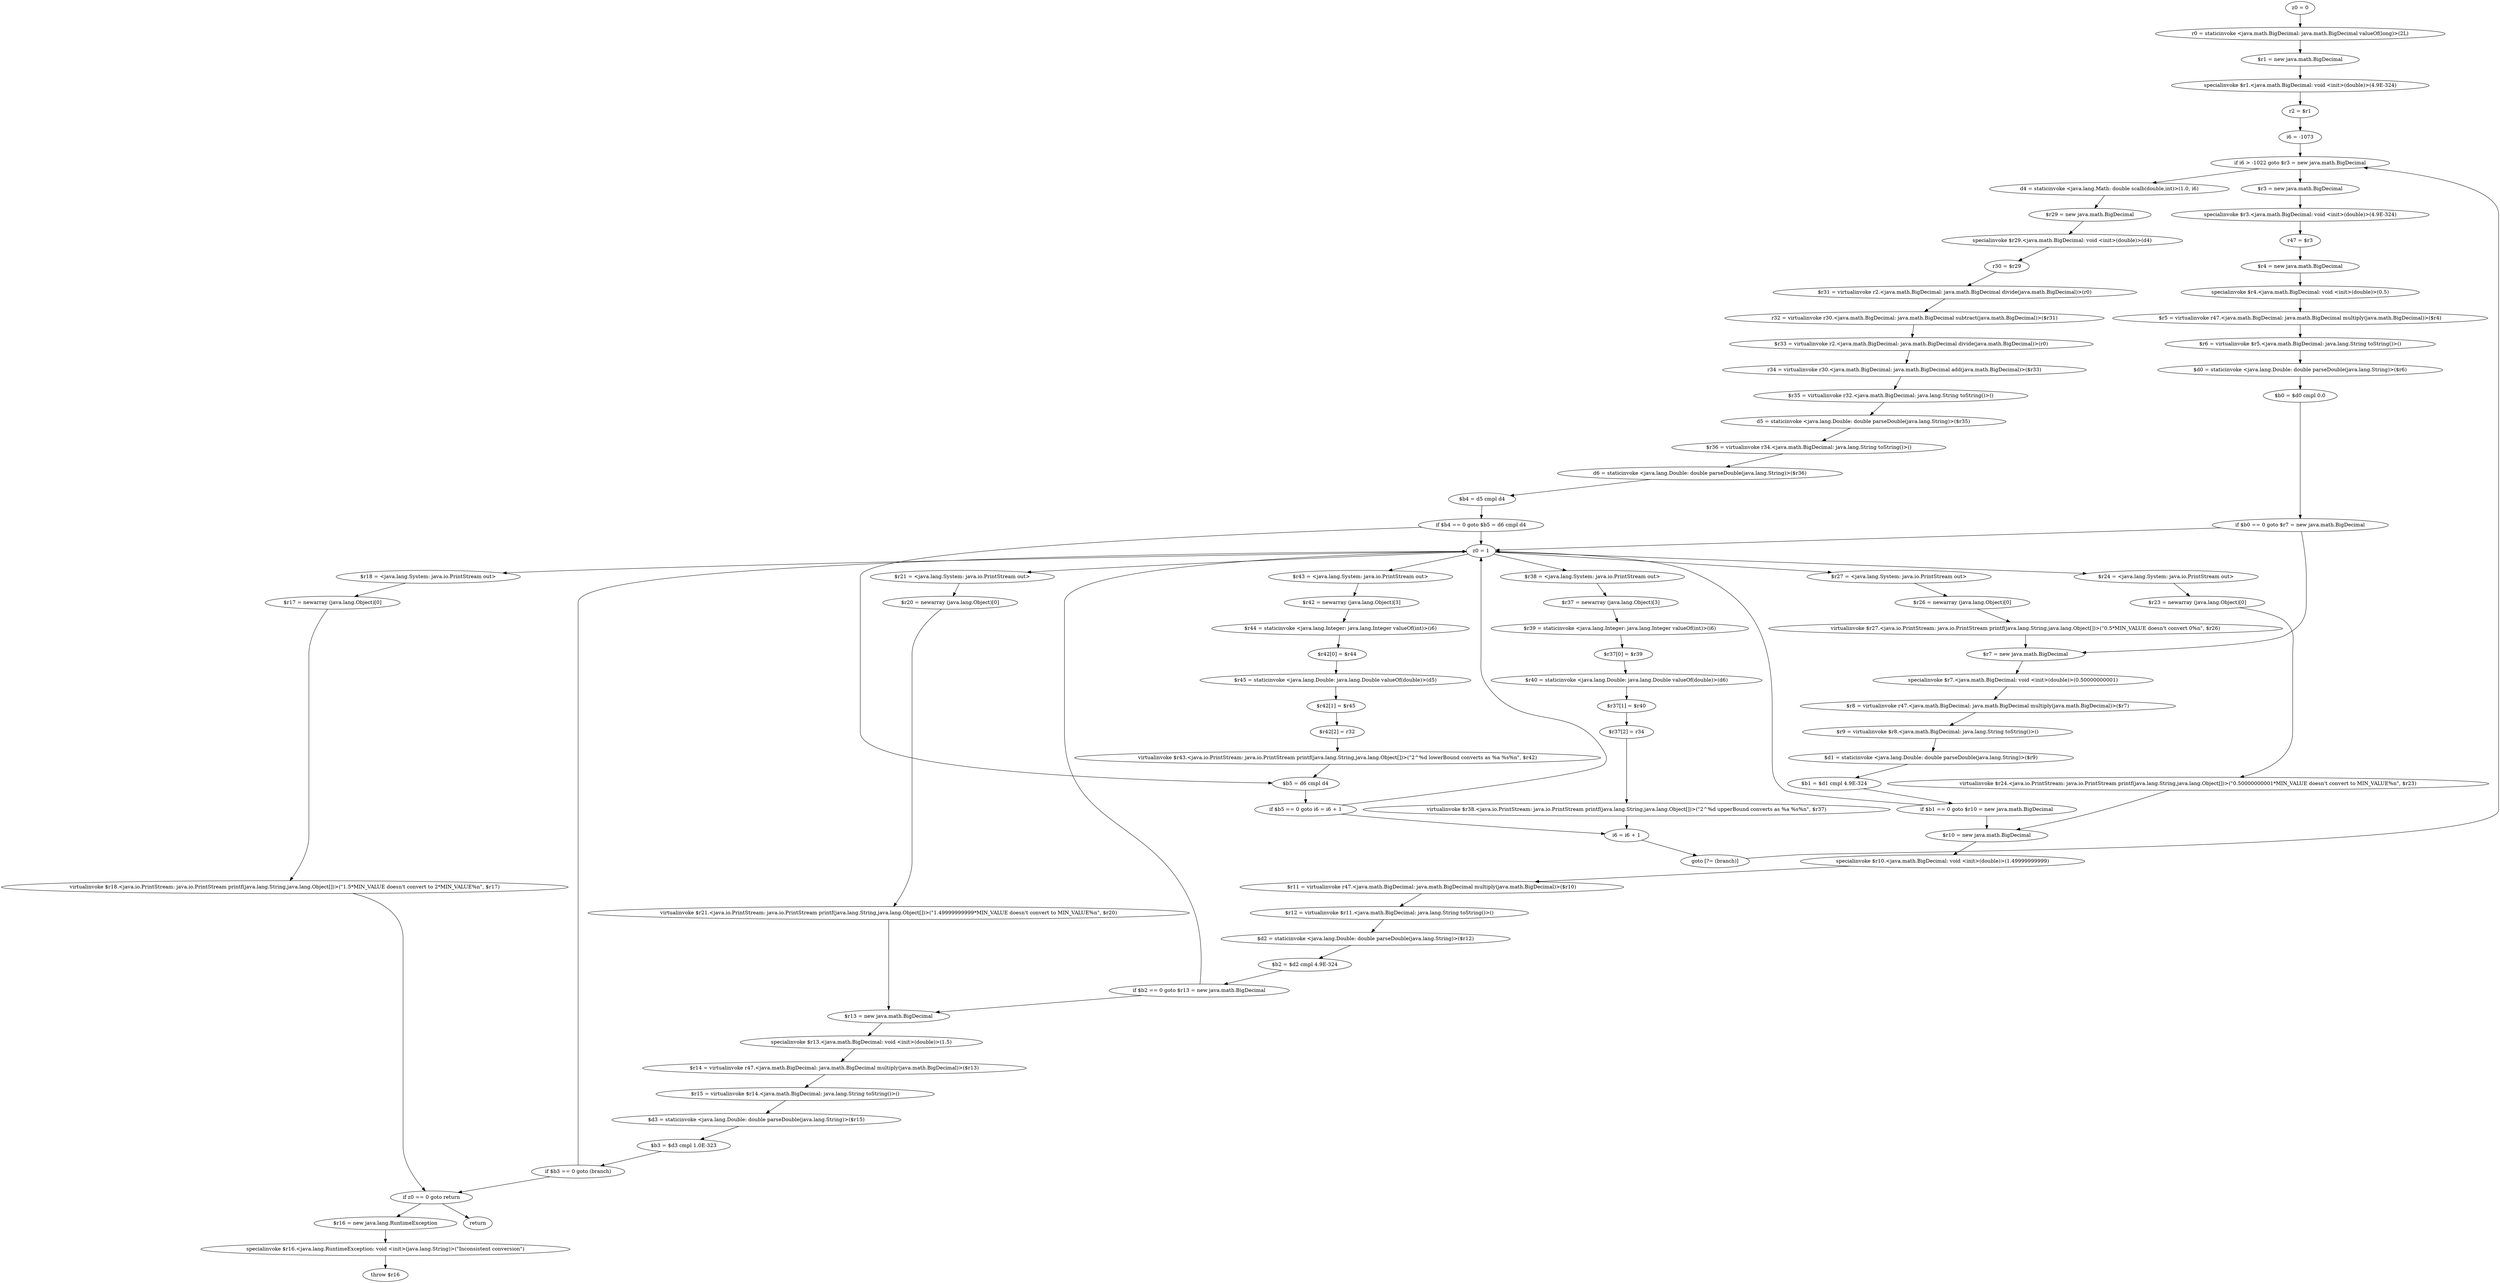 digraph "unitGraph" {
    "z0 = 0"
    "r0 = staticinvoke <java.math.BigDecimal: java.math.BigDecimal valueOf(long)>(2L)"
    "$r1 = new java.math.BigDecimal"
    "specialinvoke $r1.<java.math.BigDecimal: void <init>(double)>(4.9E-324)"
    "r2 = $r1"
    "i6 = -1073"
    "if i6 > -1022 goto $r3 = new java.math.BigDecimal"
    "d4 = staticinvoke <java.lang.Math: double scalb(double,int)>(1.0, i6)"
    "$r29 = new java.math.BigDecimal"
    "specialinvoke $r29.<java.math.BigDecimal: void <init>(double)>(d4)"
    "r30 = $r29"
    "$r31 = virtualinvoke r2.<java.math.BigDecimal: java.math.BigDecimal divide(java.math.BigDecimal)>(r0)"
    "r32 = virtualinvoke r30.<java.math.BigDecimal: java.math.BigDecimal subtract(java.math.BigDecimal)>($r31)"
    "$r33 = virtualinvoke r2.<java.math.BigDecimal: java.math.BigDecimal divide(java.math.BigDecimal)>(r0)"
    "r34 = virtualinvoke r30.<java.math.BigDecimal: java.math.BigDecimal add(java.math.BigDecimal)>($r33)"
    "$r35 = virtualinvoke r32.<java.math.BigDecimal: java.lang.String toString()>()"
    "d5 = staticinvoke <java.lang.Double: double parseDouble(java.lang.String)>($r35)"
    "$r36 = virtualinvoke r34.<java.math.BigDecimal: java.lang.String toString()>()"
    "d6 = staticinvoke <java.lang.Double: double parseDouble(java.lang.String)>($r36)"
    "$b4 = d5 cmpl d4"
    "if $b4 == 0 goto $b5 = d6 cmpl d4"
    "z0 = 1"
    "$r43 = <java.lang.System: java.io.PrintStream out>"
    "$r42 = newarray (java.lang.Object)[3]"
    "$r44 = staticinvoke <java.lang.Integer: java.lang.Integer valueOf(int)>(i6)"
    "$r42[0] = $r44"
    "$r45 = staticinvoke <java.lang.Double: java.lang.Double valueOf(double)>(d5)"
    "$r42[1] = $r45"
    "$r42[2] = r32"
    "virtualinvoke $r43.<java.io.PrintStream: java.io.PrintStream printf(java.lang.String,java.lang.Object[])>(\"2^%d lowerBound converts as %a %s%n\", $r42)"
    "$b5 = d6 cmpl d4"
    "if $b5 == 0 goto i6 = i6 + 1"
    "$r38 = <java.lang.System: java.io.PrintStream out>"
    "$r37 = newarray (java.lang.Object)[3]"
    "$r39 = staticinvoke <java.lang.Integer: java.lang.Integer valueOf(int)>(i6)"
    "$r37[0] = $r39"
    "$r40 = staticinvoke <java.lang.Double: java.lang.Double valueOf(double)>(d6)"
    "$r37[1] = $r40"
    "$r37[2] = r34"
    "virtualinvoke $r38.<java.io.PrintStream: java.io.PrintStream printf(java.lang.String,java.lang.Object[])>(\"2^%d upperBound converts as %a %s%n\", $r37)"
    "i6 = i6 + 1"
    "goto [?= (branch)]"
    "$r3 = new java.math.BigDecimal"
    "specialinvoke $r3.<java.math.BigDecimal: void <init>(double)>(4.9E-324)"
    "r47 = $r3"
    "$r4 = new java.math.BigDecimal"
    "specialinvoke $r4.<java.math.BigDecimal: void <init>(double)>(0.5)"
    "$r5 = virtualinvoke r47.<java.math.BigDecimal: java.math.BigDecimal multiply(java.math.BigDecimal)>($r4)"
    "$r6 = virtualinvoke $r5.<java.math.BigDecimal: java.lang.String toString()>()"
    "$d0 = staticinvoke <java.lang.Double: double parseDouble(java.lang.String)>($r6)"
    "$b0 = $d0 cmpl 0.0"
    "if $b0 == 0 goto $r7 = new java.math.BigDecimal"
    "$r27 = <java.lang.System: java.io.PrintStream out>"
    "$r26 = newarray (java.lang.Object)[0]"
    "virtualinvoke $r27.<java.io.PrintStream: java.io.PrintStream printf(java.lang.String,java.lang.Object[])>(\"0.5*MIN_VALUE doesn\'t convert 0%n\", $r26)"
    "$r7 = new java.math.BigDecimal"
    "specialinvoke $r7.<java.math.BigDecimal: void <init>(double)>(0.50000000001)"
    "$r8 = virtualinvoke r47.<java.math.BigDecimal: java.math.BigDecimal multiply(java.math.BigDecimal)>($r7)"
    "$r9 = virtualinvoke $r8.<java.math.BigDecimal: java.lang.String toString()>()"
    "$d1 = staticinvoke <java.lang.Double: double parseDouble(java.lang.String)>($r9)"
    "$b1 = $d1 cmpl 4.9E-324"
    "if $b1 == 0 goto $r10 = new java.math.BigDecimal"
    "$r24 = <java.lang.System: java.io.PrintStream out>"
    "$r23 = newarray (java.lang.Object)[0]"
    "virtualinvoke $r24.<java.io.PrintStream: java.io.PrintStream printf(java.lang.String,java.lang.Object[])>(\"0.50000000001*MIN_VALUE doesn\'t convert to MIN_VALUE%n\", $r23)"
    "$r10 = new java.math.BigDecimal"
    "specialinvoke $r10.<java.math.BigDecimal: void <init>(double)>(1.49999999999)"
    "$r11 = virtualinvoke r47.<java.math.BigDecimal: java.math.BigDecimal multiply(java.math.BigDecimal)>($r10)"
    "$r12 = virtualinvoke $r11.<java.math.BigDecimal: java.lang.String toString()>()"
    "$d2 = staticinvoke <java.lang.Double: double parseDouble(java.lang.String)>($r12)"
    "$b2 = $d2 cmpl 4.9E-324"
    "if $b2 == 0 goto $r13 = new java.math.BigDecimal"
    "$r21 = <java.lang.System: java.io.PrintStream out>"
    "$r20 = newarray (java.lang.Object)[0]"
    "virtualinvoke $r21.<java.io.PrintStream: java.io.PrintStream printf(java.lang.String,java.lang.Object[])>(\"1.49999999999*MIN_VALUE doesn\'t convert to MIN_VALUE%n\", $r20)"
    "$r13 = new java.math.BigDecimal"
    "specialinvoke $r13.<java.math.BigDecimal: void <init>(double)>(1.5)"
    "$r14 = virtualinvoke r47.<java.math.BigDecimal: java.math.BigDecimal multiply(java.math.BigDecimal)>($r13)"
    "$r15 = virtualinvoke $r14.<java.math.BigDecimal: java.lang.String toString()>()"
    "$d3 = staticinvoke <java.lang.Double: double parseDouble(java.lang.String)>($r15)"
    "$b3 = $d3 cmpl 1.0E-323"
    "if $b3 == 0 goto (branch)"
    "$r18 = <java.lang.System: java.io.PrintStream out>"
    "$r17 = newarray (java.lang.Object)[0]"
    "virtualinvoke $r18.<java.io.PrintStream: java.io.PrintStream printf(java.lang.String,java.lang.Object[])>(\"1.5*MIN_VALUE doesn\'t convert to 2*MIN_VALUE%n\", $r17)"
    "if z0 == 0 goto return"
    "$r16 = new java.lang.RuntimeException"
    "specialinvoke $r16.<java.lang.RuntimeException: void <init>(java.lang.String)>(\"Inconsistent conversion\")"
    "throw $r16"
    "return"
    "z0 = 0"->"r0 = staticinvoke <java.math.BigDecimal: java.math.BigDecimal valueOf(long)>(2L)";
    "r0 = staticinvoke <java.math.BigDecimal: java.math.BigDecimal valueOf(long)>(2L)"->"$r1 = new java.math.BigDecimal";
    "$r1 = new java.math.BigDecimal"->"specialinvoke $r1.<java.math.BigDecimal: void <init>(double)>(4.9E-324)";
    "specialinvoke $r1.<java.math.BigDecimal: void <init>(double)>(4.9E-324)"->"r2 = $r1";
    "r2 = $r1"->"i6 = -1073";
    "i6 = -1073"->"if i6 > -1022 goto $r3 = new java.math.BigDecimal";
    "if i6 > -1022 goto $r3 = new java.math.BigDecimal"->"d4 = staticinvoke <java.lang.Math: double scalb(double,int)>(1.0, i6)";
    "if i6 > -1022 goto $r3 = new java.math.BigDecimal"->"$r3 = new java.math.BigDecimal";
    "d4 = staticinvoke <java.lang.Math: double scalb(double,int)>(1.0, i6)"->"$r29 = new java.math.BigDecimal";
    "$r29 = new java.math.BigDecimal"->"specialinvoke $r29.<java.math.BigDecimal: void <init>(double)>(d4)";
    "specialinvoke $r29.<java.math.BigDecimal: void <init>(double)>(d4)"->"r30 = $r29";
    "r30 = $r29"->"$r31 = virtualinvoke r2.<java.math.BigDecimal: java.math.BigDecimal divide(java.math.BigDecimal)>(r0)";
    "$r31 = virtualinvoke r2.<java.math.BigDecimal: java.math.BigDecimal divide(java.math.BigDecimal)>(r0)"->"r32 = virtualinvoke r30.<java.math.BigDecimal: java.math.BigDecimal subtract(java.math.BigDecimal)>($r31)";
    "r32 = virtualinvoke r30.<java.math.BigDecimal: java.math.BigDecimal subtract(java.math.BigDecimal)>($r31)"->"$r33 = virtualinvoke r2.<java.math.BigDecimal: java.math.BigDecimal divide(java.math.BigDecimal)>(r0)";
    "$r33 = virtualinvoke r2.<java.math.BigDecimal: java.math.BigDecimal divide(java.math.BigDecimal)>(r0)"->"r34 = virtualinvoke r30.<java.math.BigDecimal: java.math.BigDecimal add(java.math.BigDecimal)>($r33)";
    "r34 = virtualinvoke r30.<java.math.BigDecimal: java.math.BigDecimal add(java.math.BigDecimal)>($r33)"->"$r35 = virtualinvoke r32.<java.math.BigDecimal: java.lang.String toString()>()";
    "$r35 = virtualinvoke r32.<java.math.BigDecimal: java.lang.String toString()>()"->"d5 = staticinvoke <java.lang.Double: double parseDouble(java.lang.String)>($r35)";
    "d5 = staticinvoke <java.lang.Double: double parseDouble(java.lang.String)>($r35)"->"$r36 = virtualinvoke r34.<java.math.BigDecimal: java.lang.String toString()>()";
    "$r36 = virtualinvoke r34.<java.math.BigDecimal: java.lang.String toString()>()"->"d6 = staticinvoke <java.lang.Double: double parseDouble(java.lang.String)>($r36)";
    "d6 = staticinvoke <java.lang.Double: double parseDouble(java.lang.String)>($r36)"->"$b4 = d5 cmpl d4";
    "$b4 = d5 cmpl d4"->"if $b4 == 0 goto $b5 = d6 cmpl d4";
    "if $b4 == 0 goto $b5 = d6 cmpl d4"->"z0 = 1";
    "if $b4 == 0 goto $b5 = d6 cmpl d4"->"$b5 = d6 cmpl d4";
    "z0 = 1"->"$r43 = <java.lang.System: java.io.PrintStream out>";
    "$r43 = <java.lang.System: java.io.PrintStream out>"->"$r42 = newarray (java.lang.Object)[3]";
    "$r42 = newarray (java.lang.Object)[3]"->"$r44 = staticinvoke <java.lang.Integer: java.lang.Integer valueOf(int)>(i6)";
    "$r44 = staticinvoke <java.lang.Integer: java.lang.Integer valueOf(int)>(i6)"->"$r42[0] = $r44";
    "$r42[0] = $r44"->"$r45 = staticinvoke <java.lang.Double: java.lang.Double valueOf(double)>(d5)";
    "$r45 = staticinvoke <java.lang.Double: java.lang.Double valueOf(double)>(d5)"->"$r42[1] = $r45";
    "$r42[1] = $r45"->"$r42[2] = r32";
    "$r42[2] = r32"->"virtualinvoke $r43.<java.io.PrintStream: java.io.PrintStream printf(java.lang.String,java.lang.Object[])>(\"2^%d lowerBound converts as %a %s%n\", $r42)";
    "virtualinvoke $r43.<java.io.PrintStream: java.io.PrintStream printf(java.lang.String,java.lang.Object[])>(\"2^%d lowerBound converts as %a %s%n\", $r42)"->"$b5 = d6 cmpl d4";
    "$b5 = d6 cmpl d4"->"if $b5 == 0 goto i6 = i6 + 1";
    "if $b5 == 0 goto i6 = i6 + 1"->"z0 = 1";
    "if $b5 == 0 goto i6 = i6 + 1"->"i6 = i6 + 1";
    "z0 = 1"->"$r38 = <java.lang.System: java.io.PrintStream out>";
    "$r38 = <java.lang.System: java.io.PrintStream out>"->"$r37 = newarray (java.lang.Object)[3]";
    "$r37 = newarray (java.lang.Object)[3]"->"$r39 = staticinvoke <java.lang.Integer: java.lang.Integer valueOf(int)>(i6)";
    "$r39 = staticinvoke <java.lang.Integer: java.lang.Integer valueOf(int)>(i6)"->"$r37[0] = $r39";
    "$r37[0] = $r39"->"$r40 = staticinvoke <java.lang.Double: java.lang.Double valueOf(double)>(d6)";
    "$r40 = staticinvoke <java.lang.Double: java.lang.Double valueOf(double)>(d6)"->"$r37[1] = $r40";
    "$r37[1] = $r40"->"$r37[2] = r34";
    "$r37[2] = r34"->"virtualinvoke $r38.<java.io.PrintStream: java.io.PrintStream printf(java.lang.String,java.lang.Object[])>(\"2^%d upperBound converts as %a %s%n\", $r37)";
    "virtualinvoke $r38.<java.io.PrintStream: java.io.PrintStream printf(java.lang.String,java.lang.Object[])>(\"2^%d upperBound converts as %a %s%n\", $r37)"->"i6 = i6 + 1";
    "i6 = i6 + 1"->"goto [?= (branch)]";
    "goto [?= (branch)]"->"if i6 > -1022 goto $r3 = new java.math.BigDecimal";
    "$r3 = new java.math.BigDecimal"->"specialinvoke $r3.<java.math.BigDecimal: void <init>(double)>(4.9E-324)";
    "specialinvoke $r3.<java.math.BigDecimal: void <init>(double)>(4.9E-324)"->"r47 = $r3";
    "r47 = $r3"->"$r4 = new java.math.BigDecimal";
    "$r4 = new java.math.BigDecimal"->"specialinvoke $r4.<java.math.BigDecimal: void <init>(double)>(0.5)";
    "specialinvoke $r4.<java.math.BigDecimal: void <init>(double)>(0.5)"->"$r5 = virtualinvoke r47.<java.math.BigDecimal: java.math.BigDecimal multiply(java.math.BigDecimal)>($r4)";
    "$r5 = virtualinvoke r47.<java.math.BigDecimal: java.math.BigDecimal multiply(java.math.BigDecimal)>($r4)"->"$r6 = virtualinvoke $r5.<java.math.BigDecimal: java.lang.String toString()>()";
    "$r6 = virtualinvoke $r5.<java.math.BigDecimal: java.lang.String toString()>()"->"$d0 = staticinvoke <java.lang.Double: double parseDouble(java.lang.String)>($r6)";
    "$d0 = staticinvoke <java.lang.Double: double parseDouble(java.lang.String)>($r6)"->"$b0 = $d0 cmpl 0.0";
    "$b0 = $d0 cmpl 0.0"->"if $b0 == 0 goto $r7 = new java.math.BigDecimal";
    "if $b0 == 0 goto $r7 = new java.math.BigDecimal"->"z0 = 1";
    "if $b0 == 0 goto $r7 = new java.math.BigDecimal"->"$r7 = new java.math.BigDecimal";
    "z0 = 1"->"$r27 = <java.lang.System: java.io.PrintStream out>";
    "$r27 = <java.lang.System: java.io.PrintStream out>"->"$r26 = newarray (java.lang.Object)[0]";
    "$r26 = newarray (java.lang.Object)[0]"->"virtualinvoke $r27.<java.io.PrintStream: java.io.PrintStream printf(java.lang.String,java.lang.Object[])>(\"0.5*MIN_VALUE doesn\'t convert 0%n\", $r26)";
    "virtualinvoke $r27.<java.io.PrintStream: java.io.PrintStream printf(java.lang.String,java.lang.Object[])>(\"0.5*MIN_VALUE doesn\'t convert 0%n\", $r26)"->"$r7 = new java.math.BigDecimal";
    "$r7 = new java.math.BigDecimal"->"specialinvoke $r7.<java.math.BigDecimal: void <init>(double)>(0.50000000001)";
    "specialinvoke $r7.<java.math.BigDecimal: void <init>(double)>(0.50000000001)"->"$r8 = virtualinvoke r47.<java.math.BigDecimal: java.math.BigDecimal multiply(java.math.BigDecimal)>($r7)";
    "$r8 = virtualinvoke r47.<java.math.BigDecimal: java.math.BigDecimal multiply(java.math.BigDecimal)>($r7)"->"$r9 = virtualinvoke $r8.<java.math.BigDecimal: java.lang.String toString()>()";
    "$r9 = virtualinvoke $r8.<java.math.BigDecimal: java.lang.String toString()>()"->"$d1 = staticinvoke <java.lang.Double: double parseDouble(java.lang.String)>($r9)";
    "$d1 = staticinvoke <java.lang.Double: double parseDouble(java.lang.String)>($r9)"->"$b1 = $d1 cmpl 4.9E-324";
    "$b1 = $d1 cmpl 4.9E-324"->"if $b1 == 0 goto $r10 = new java.math.BigDecimal";
    "if $b1 == 0 goto $r10 = new java.math.BigDecimal"->"z0 = 1";
    "if $b1 == 0 goto $r10 = new java.math.BigDecimal"->"$r10 = new java.math.BigDecimal";
    "z0 = 1"->"$r24 = <java.lang.System: java.io.PrintStream out>";
    "$r24 = <java.lang.System: java.io.PrintStream out>"->"$r23 = newarray (java.lang.Object)[0]";
    "$r23 = newarray (java.lang.Object)[0]"->"virtualinvoke $r24.<java.io.PrintStream: java.io.PrintStream printf(java.lang.String,java.lang.Object[])>(\"0.50000000001*MIN_VALUE doesn\'t convert to MIN_VALUE%n\", $r23)";
    "virtualinvoke $r24.<java.io.PrintStream: java.io.PrintStream printf(java.lang.String,java.lang.Object[])>(\"0.50000000001*MIN_VALUE doesn\'t convert to MIN_VALUE%n\", $r23)"->"$r10 = new java.math.BigDecimal";
    "$r10 = new java.math.BigDecimal"->"specialinvoke $r10.<java.math.BigDecimal: void <init>(double)>(1.49999999999)";
    "specialinvoke $r10.<java.math.BigDecimal: void <init>(double)>(1.49999999999)"->"$r11 = virtualinvoke r47.<java.math.BigDecimal: java.math.BigDecimal multiply(java.math.BigDecimal)>($r10)";
    "$r11 = virtualinvoke r47.<java.math.BigDecimal: java.math.BigDecimal multiply(java.math.BigDecimal)>($r10)"->"$r12 = virtualinvoke $r11.<java.math.BigDecimal: java.lang.String toString()>()";
    "$r12 = virtualinvoke $r11.<java.math.BigDecimal: java.lang.String toString()>()"->"$d2 = staticinvoke <java.lang.Double: double parseDouble(java.lang.String)>($r12)";
    "$d2 = staticinvoke <java.lang.Double: double parseDouble(java.lang.String)>($r12)"->"$b2 = $d2 cmpl 4.9E-324";
    "$b2 = $d2 cmpl 4.9E-324"->"if $b2 == 0 goto $r13 = new java.math.BigDecimal";
    "if $b2 == 0 goto $r13 = new java.math.BigDecimal"->"z0 = 1";
    "if $b2 == 0 goto $r13 = new java.math.BigDecimal"->"$r13 = new java.math.BigDecimal";
    "z0 = 1"->"$r21 = <java.lang.System: java.io.PrintStream out>";
    "$r21 = <java.lang.System: java.io.PrintStream out>"->"$r20 = newarray (java.lang.Object)[0]";
    "$r20 = newarray (java.lang.Object)[0]"->"virtualinvoke $r21.<java.io.PrintStream: java.io.PrintStream printf(java.lang.String,java.lang.Object[])>(\"1.49999999999*MIN_VALUE doesn\'t convert to MIN_VALUE%n\", $r20)";
    "virtualinvoke $r21.<java.io.PrintStream: java.io.PrintStream printf(java.lang.String,java.lang.Object[])>(\"1.49999999999*MIN_VALUE doesn\'t convert to MIN_VALUE%n\", $r20)"->"$r13 = new java.math.BigDecimal";
    "$r13 = new java.math.BigDecimal"->"specialinvoke $r13.<java.math.BigDecimal: void <init>(double)>(1.5)";
    "specialinvoke $r13.<java.math.BigDecimal: void <init>(double)>(1.5)"->"$r14 = virtualinvoke r47.<java.math.BigDecimal: java.math.BigDecimal multiply(java.math.BigDecimal)>($r13)";
    "$r14 = virtualinvoke r47.<java.math.BigDecimal: java.math.BigDecimal multiply(java.math.BigDecimal)>($r13)"->"$r15 = virtualinvoke $r14.<java.math.BigDecimal: java.lang.String toString()>()";
    "$r15 = virtualinvoke $r14.<java.math.BigDecimal: java.lang.String toString()>()"->"$d3 = staticinvoke <java.lang.Double: double parseDouble(java.lang.String)>($r15)";
    "$d3 = staticinvoke <java.lang.Double: double parseDouble(java.lang.String)>($r15)"->"$b3 = $d3 cmpl 1.0E-323";
    "$b3 = $d3 cmpl 1.0E-323"->"if $b3 == 0 goto (branch)";
    "if $b3 == 0 goto (branch)"->"z0 = 1";
    "if $b3 == 0 goto (branch)"->"if z0 == 0 goto return";
    "z0 = 1"->"$r18 = <java.lang.System: java.io.PrintStream out>";
    "$r18 = <java.lang.System: java.io.PrintStream out>"->"$r17 = newarray (java.lang.Object)[0]";
    "$r17 = newarray (java.lang.Object)[0]"->"virtualinvoke $r18.<java.io.PrintStream: java.io.PrintStream printf(java.lang.String,java.lang.Object[])>(\"1.5*MIN_VALUE doesn\'t convert to 2*MIN_VALUE%n\", $r17)";
    "virtualinvoke $r18.<java.io.PrintStream: java.io.PrintStream printf(java.lang.String,java.lang.Object[])>(\"1.5*MIN_VALUE doesn\'t convert to 2*MIN_VALUE%n\", $r17)"->"if z0 == 0 goto return";
    "if z0 == 0 goto return"->"$r16 = new java.lang.RuntimeException";
    "if z0 == 0 goto return"->"return";
    "$r16 = new java.lang.RuntimeException"->"specialinvoke $r16.<java.lang.RuntimeException: void <init>(java.lang.String)>(\"Inconsistent conversion\")";
    "specialinvoke $r16.<java.lang.RuntimeException: void <init>(java.lang.String)>(\"Inconsistent conversion\")"->"throw $r16";
}

